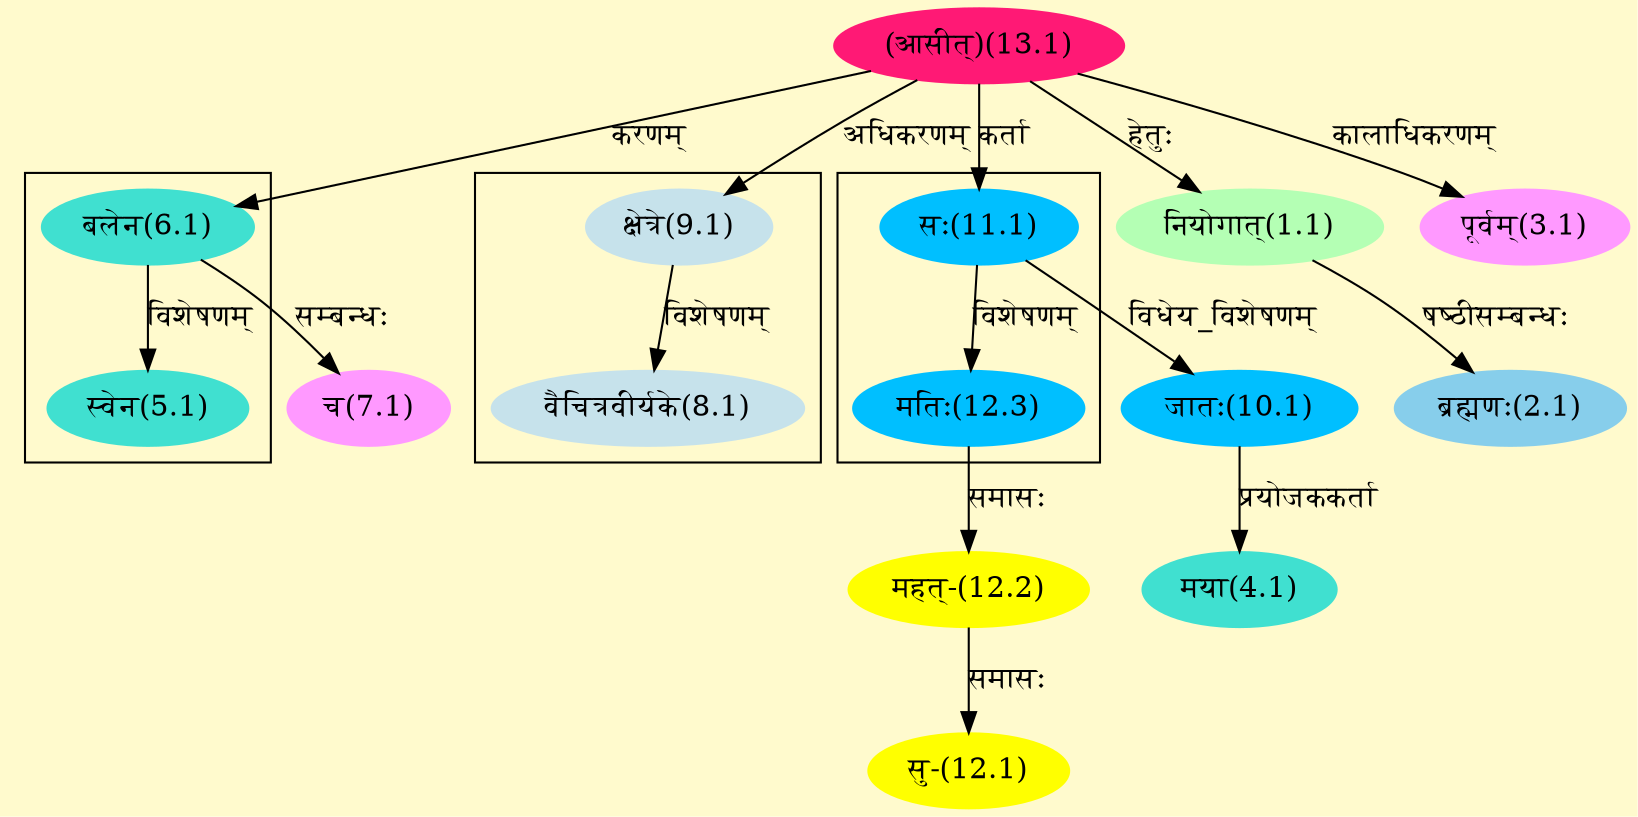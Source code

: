 digraph G{
rankdir=BT;
 compound=true;
 bgcolor="lemonchiffon1";

subgraph cluster_1{
Node5_1 [style=filled, color="#40E0D0" label = "स्वेन(5.1)"]
Node6_1 [style=filled, color="#40E0D0" label = "बलेन(6.1)"]

}

subgraph cluster_2{
Node8_1 [style=filled, color="#C6E2EB" label = "वैचित्रवीर्यके(8.1)"]
Node9_1 [style=filled, color="#C6E2EB" label = "क्षेत्रे(9.1)"]

}

subgraph cluster_3{
Node12_3 [style=filled, color="#00BFFF" label = "मतिः(12.3)"]
Node11_1 [style=filled, color="#00BFFF" label = "सः(11.1)"]

}
Node1_1 [style=filled, color="#B4FFB4" label = "नियोगात्(1.1)"]
Node13_1 [style=filled, color="#FF1975" label = "(आसीत्)(13.1)"]
Node2_1 [style=filled, color="#87CEEB" label = "ब्रह्मणः(2.1)"]
Node3_1 [style=filled, color="#FF99FF" label = "पूर्वम्(3.1)"]
Node4_1 [style=filled, color="#40E0D0" label = "मया(4.1)"]
Node10_1 [style=filled, color="#00BFFF" label = "जातः(10.1)"]
Node6_1 [style=filled, color="#40E0D0" label = "बलेन(6.1)"]
Node7_1 [style=filled, color="#FF99FF" label = "च(7.1)"]
Node9_1 [style=filled, color="#C6E2EB" label = "क्षेत्रे(9.1)"]
Node11_1 [style=filled, color="#00BFFF" label = "सः(11.1)"]
Node12_1 [style=filled, color="#FFFF00" label = "सु-(12.1)"]
Node12_2 [style=filled, color="#FFFF00" label = "महत्-(12.2)"]
Node12_3 [style=filled, color="#00BFFF" label = "मतिः(12.3)"]
/* Start of Relations section */

Node1_1 -> Node13_1 [  label="हेतुः"  dir="back" ]
Node2_1 -> Node1_1 [  label="षष्ठीसम्बन्धः"  dir="back" ]
Node3_1 -> Node13_1 [  label="कालाधिकरणम्"  dir="back" ]
Node4_1 -> Node10_1 [  label="प्रयोजककर्ता"  dir="back" ]
Node5_1 -> Node6_1 [  label="विशेषणम्"  dir="back" ]
Node6_1 -> Node13_1 [  label="करणम्"  dir="back" ]
Node7_1 -> Node6_1 [  label="सम्बन्धः"  dir="back" ]
Node8_1 -> Node9_1 [  label="विशेषणम्"  dir="back" ]
Node9_1 -> Node13_1 [  label="अधिकरणम्"  dir="back" ]
Node10_1 -> Node11_1 [  label="विधेय_विशेषणम्"  dir="back" ]
Node11_1 -> Node13_1 [  label="कर्ता"  dir="back" ]
Node12_1 -> Node12_2 [  label="समासः"  dir="back" ]
Node12_2 -> Node12_3 [  label="समासः"  dir="back" ]
Node12_3 -> Node11_1 [  label="विशेषणम्"  dir="back" ]
}
